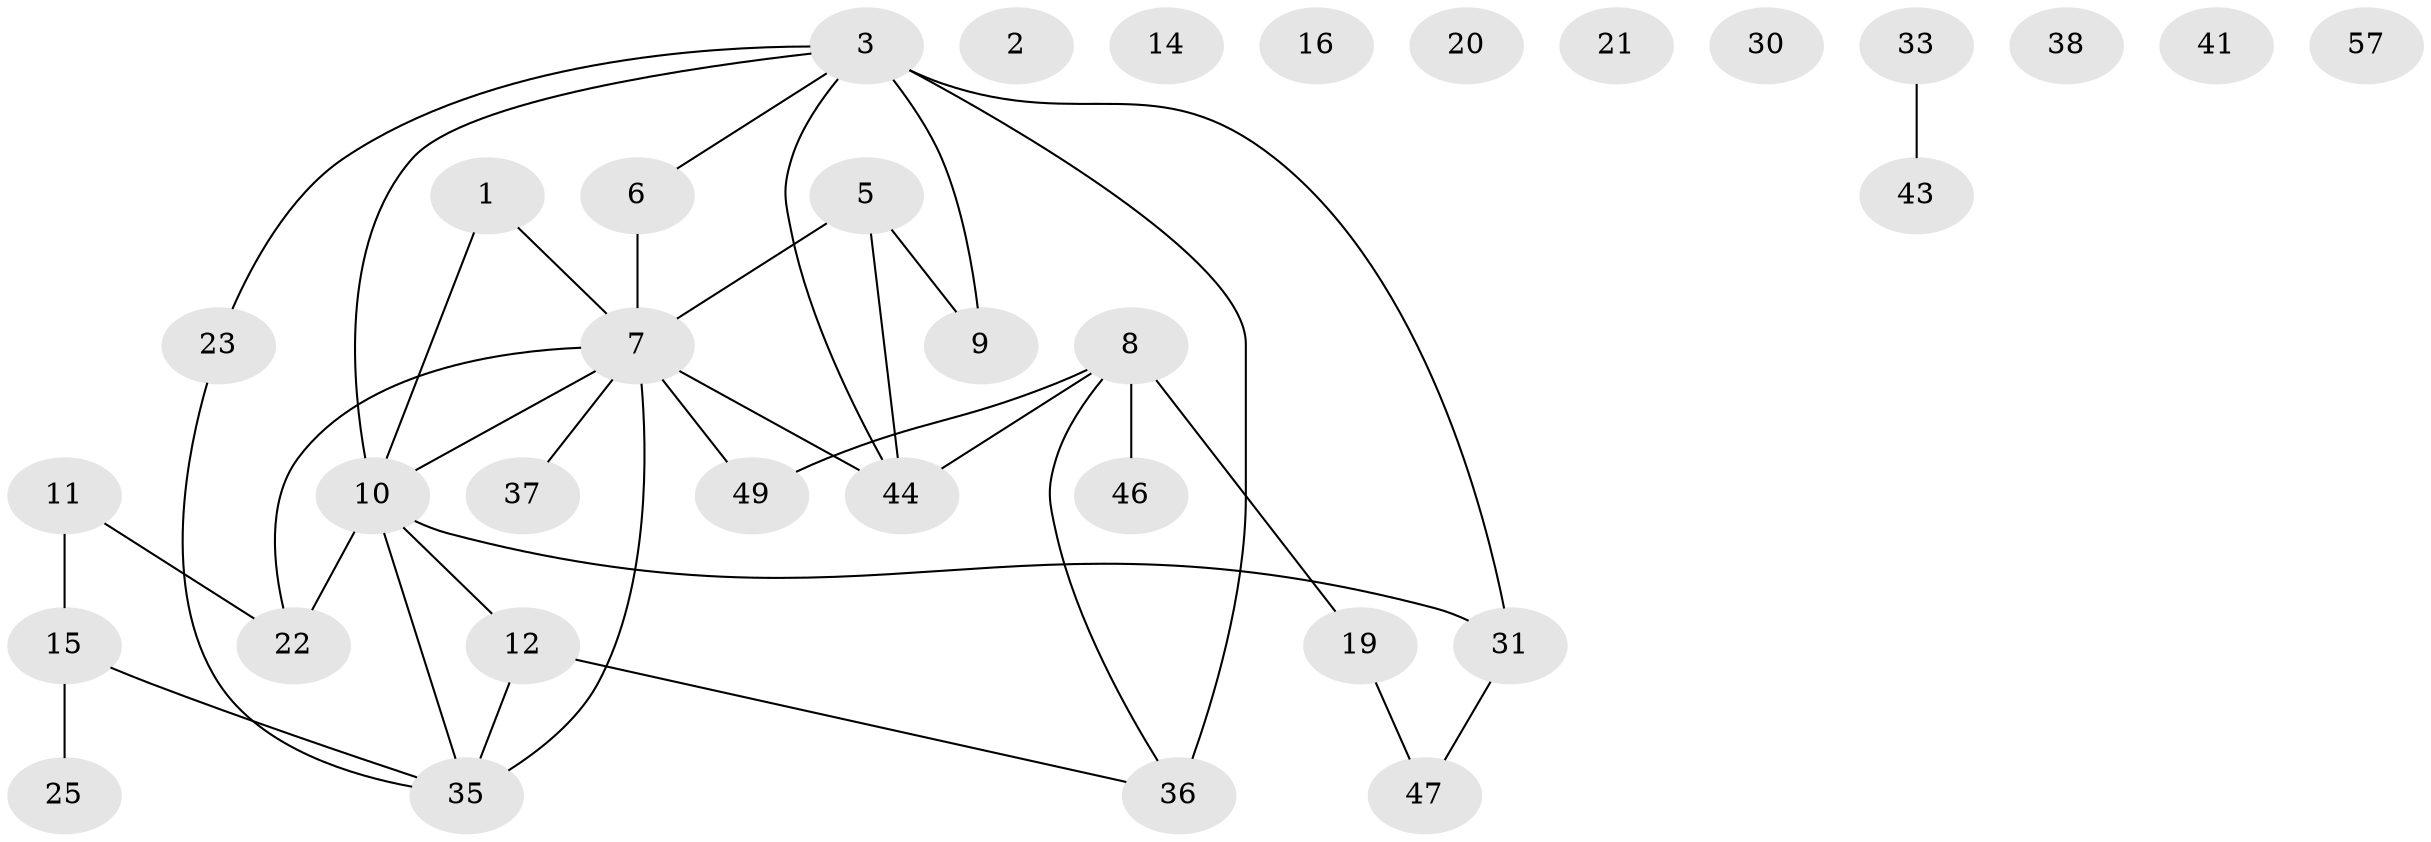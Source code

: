// original degree distribution, {2: 0.25862068965517243, 1: 0.1896551724137931, 3: 0.20689655172413793, 4: 0.15517241379310345, 5: 0.05172413793103448, 0: 0.13793103448275862}
// Generated by graph-tools (version 1.1) at 2025/16/03/04/25 18:16:47]
// undirected, 34 vertices, 38 edges
graph export_dot {
graph [start="1"]
  node [color=gray90,style=filled];
  1;
  2 [super="+53"];
  3 [super="+56+4"];
  5 [super="+39+28"];
  6;
  7 [super="+24+52+55"];
  8;
  9;
  10 [super="+27+17"];
  11;
  12 [super="+13"];
  14;
  15 [super="+29"];
  16;
  19;
  20;
  21;
  22;
  23;
  25 [super="+32"];
  30;
  31 [super="+40"];
  33;
  35 [super="+45+48"];
  36 [super="+51+50"];
  37;
  38;
  41;
  43;
  44 [super="+54"];
  46;
  47;
  49;
  57;
  1 -- 10;
  1 -- 7;
  3 -- 36 [weight=2];
  3 -- 23;
  3 -- 6;
  3 -- 9;
  3 -- 10;
  3 -- 44;
  3 -- 31;
  5 -- 9;
  5 -- 44;
  5 -- 7;
  6 -- 7;
  7 -- 35 [weight=2];
  7 -- 49;
  7 -- 37;
  7 -- 22;
  7 -- 10;
  7 -- 44;
  8 -- 19;
  8 -- 44;
  8 -- 46;
  8 -- 49;
  8 -- 36;
  10 -- 12;
  10 -- 35;
  10 -- 31;
  10 -- 22;
  11 -- 22;
  11 -- 15;
  12 -- 36;
  12 -- 35;
  15 -- 25;
  15 -- 35;
  19 -- 47;
  23 -- 35;
  31 -- 47;
  33 -- 43;
}
